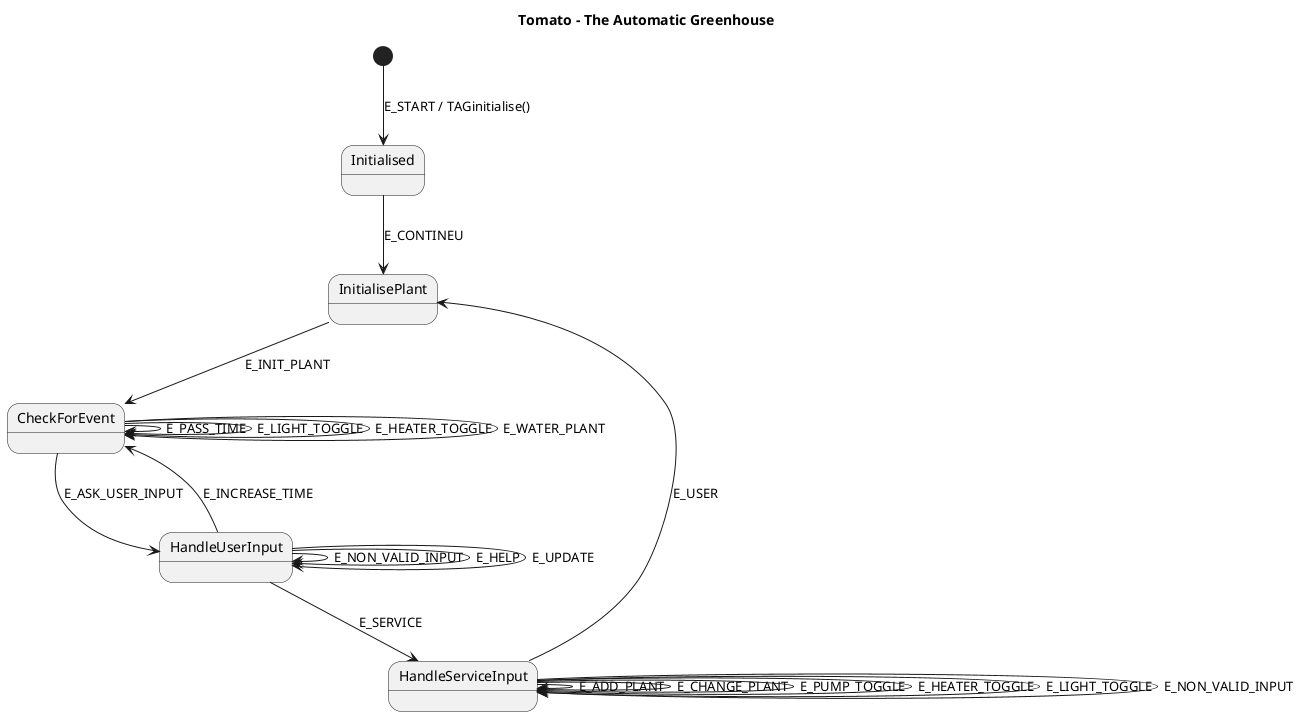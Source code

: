 @startuml

title Tomato - The Automatic Greenhouse

[*] --> Initialised : E_START / TAGinitialise()
Initialised --> InitialisePlant : E_CONTINEU
InitialisePlant --> CheckForEvent : E_INIT_PLANT

CheckForEvent --> CheckForEvent : E_PASS_TIME
CheckForEvent --> CheckForEvent : E_LIGHT_TOGGLE
CheckForEvent --> CheckForEvent : E_HEATER_TOGGLE
CheckForEvent --> CheckForEvent : E_WATER_PLANT
CheckForEvent --> HandleUserInput : E_ASK_USER_INPUT

HandleUserInput --> HandleUserInput : E_NON_VALID_INPUT
HandleUserInput --> HandleUserInput : E_HELP
HandleUserInput --> HandleUserInput : E_UPDATE
HandleUserInput --> CheckForEvent : E_INCREASE_TIME
HandleUserInput --> HandleServiceInput : E_SERVICE

HandleServiceInput --> HandleServiceInput : E_ADD_PLANT
HandleServiceInput --> HandleServiceInput : E_CHANGE_PLANT
HandleServiceInput --> HandleServiceInput : E_PUMP_TOGGLE
HandleServiceInput --> HandleServiceInput : E_HEATER_TOGGLE
HandleServiceInput --> HandleServiceInput : E_LIGHT_TOGGLE
HandleServiceInput --> HandleServiceInput : E_NON_VALID_INPUT
HandleServiceInput --> InitialisePlant : E_USER

@enduml